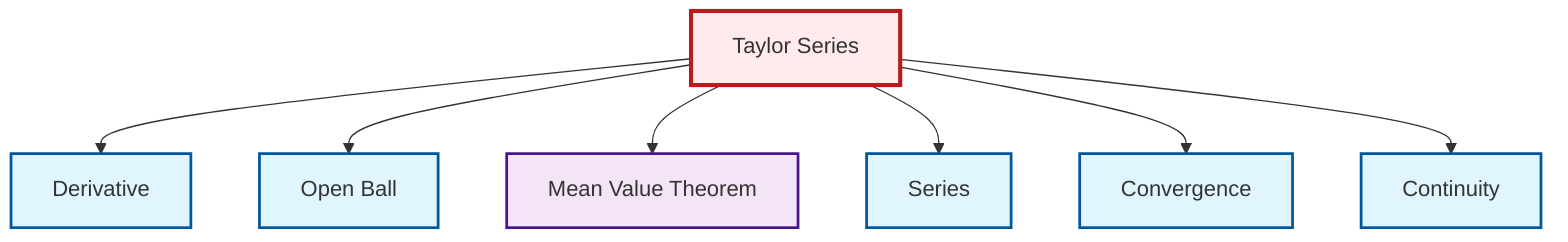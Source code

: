 graph TD
    classDef definition fill:#e1f5fe,stroke:#01579b,stroke-width:2px
    classDef theorem fill:#f3e5f5,stroke:#4a148c,stroke-width:2px
    classDef axiom fill:#fff3e0,stroke:#e65100,stroke-width:2px
    classDef example fill:#e8f5e9,stroke:#1b5e20,stroke-width:2px
    classDef current fill:#ffebee,stroke:#b71c1c,stroke-width:3px
    thm-taylor-series["Taylor Series"]:::theorem
    def-convergence["Convergence"]:::definition
    def-series["Series"]:::definition
    thm-mean-value["Mean Value Theorem"]:::theorem
    def-derivative["Derivative"]:::definition
    def-open-ball["Open Ball"]:::definition
    def-continuity["Continuity"]:::definition
    thm-taylor-series --> def-derivative
    thm-taylor-series --> def-open-ball
    thm-taylor-series --> thm-mean-value
    thm-taylor-series --> def-series
    thm-taylor-series --> def-convergence
    thm-taylor-series --> def-continuity
    class thm-taylor-series current